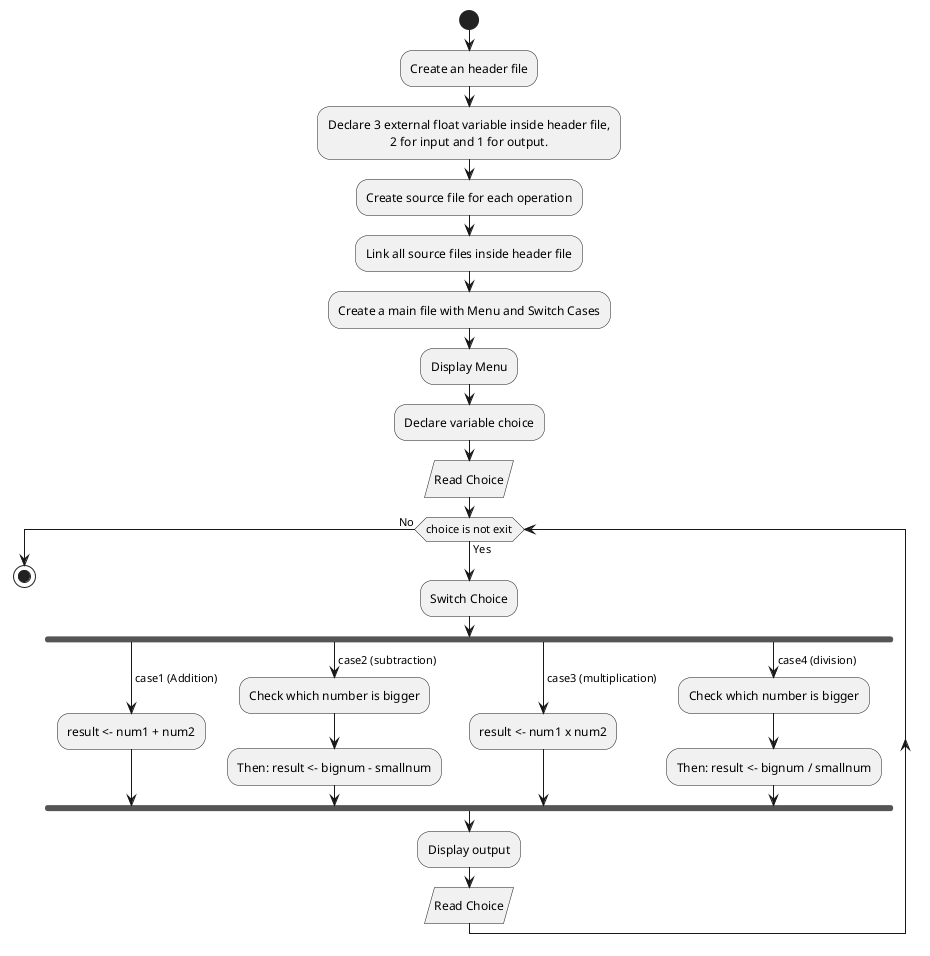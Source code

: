 @startuml

start

:Create an header file;
:Declare 3 external float variable inside header file,
                    2 for input and 1 for output.;
:Create source file for each operation;
:Link all source files inside header file;
:Create a main file with Menu and Switch Cases;
:Display Menu;
:Declare variable choice;
:Read Choice/

while (choice is not exit) is (Yes)

:Switch Choice;

fork

-> case1 (Addition);
:result <- num1 + num2;

fork again

-> case2 (subtraction);
:Check which number is bigger;
:Then: result <- bignum - smallnum;

fork again

-> case3 (multiplication);
:result <- num1 x num2;

fork again

-> case4 (division);
:Check which number is bigger;
:Then: result <- bignum / smallnum;

end fork

:Display output;
:Read Choice/

end while (No)

stop

@enduml




